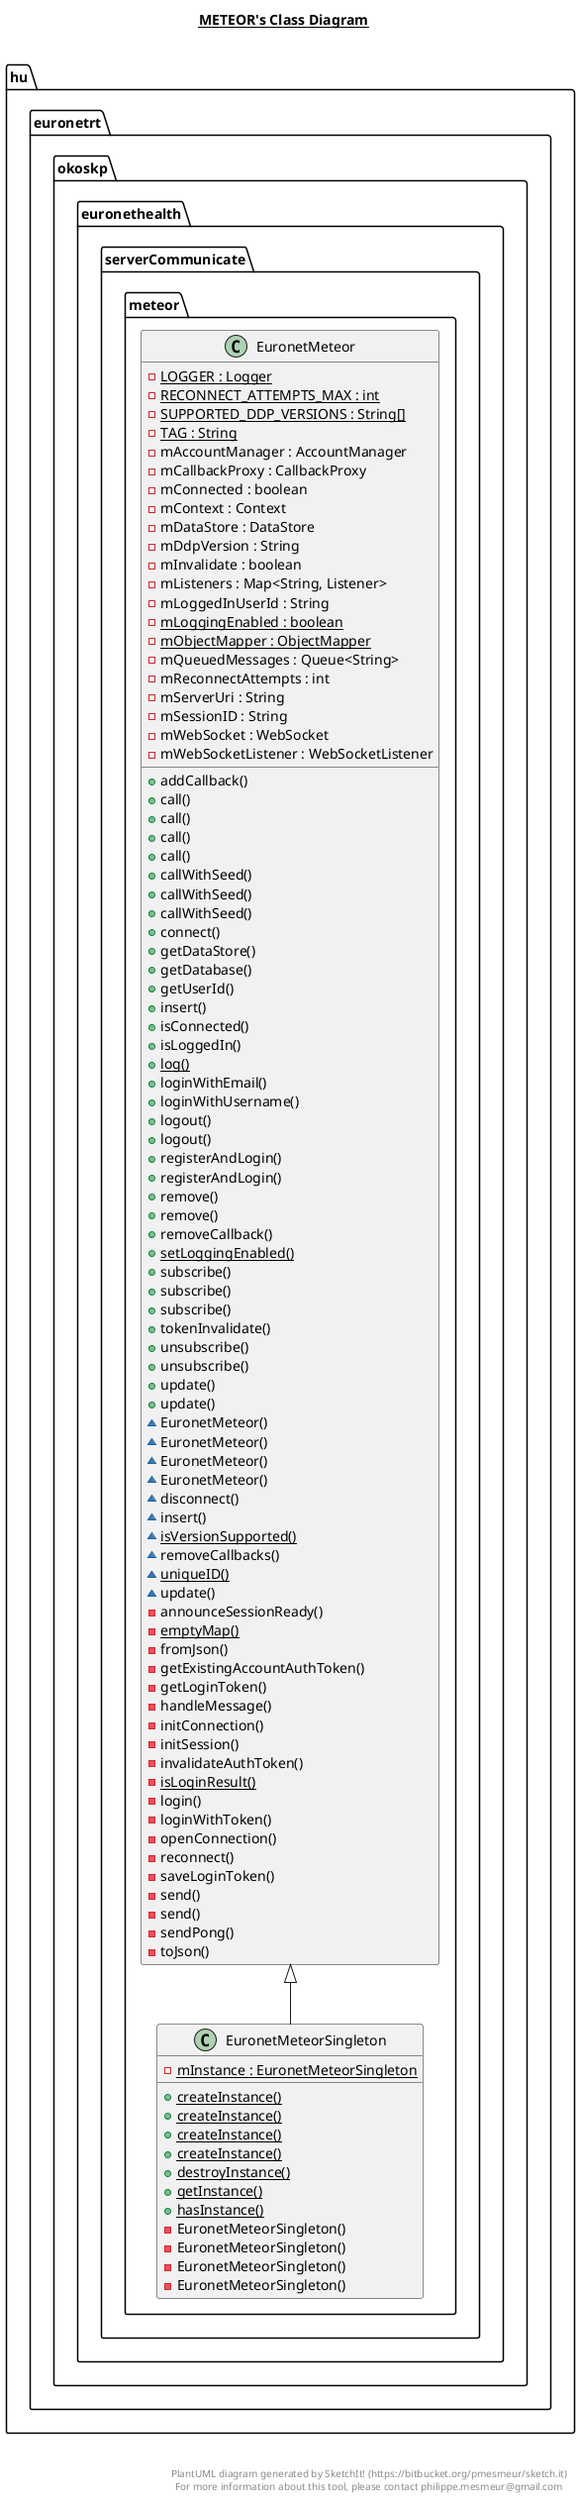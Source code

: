@startuml

title __METEOR's Class Diagram__\n

  namespace hu.euronetrt.okoskp.euronethealth.serverCommunicate.meteor {
    class hu.euronetrt.okoskp.euronethealth.serverCommunicate.meteor.EuronetMeteor {
        {static} - LOGGER : Logger
        {static} - RECONNECT_ATTEMPTS_MAX : int
        {static} - SUPPORTED_DDP_VERSIONS : String[]
        {static} - TAG : String
        - mAccountManager : AccountManager
        - mCallbackProxy : CallbackProxy
        - mConnected : boolean
        - mContext : Context
        - mDataStore : DataStore
        - mDdpVersion : String
        - mInvalidate : boolean
        - mListeners : Map<String, Listener>
        - mLoggedInUserId : String
        {static} - mLoggingEnabled : boolean
        {static} - mObjectMapper : ObjectMapper
        - mQueuedMessages : Queue<String>
        - mReconnectAttempts : int
        - mServerUri : String
        - mSessionID : String
        - mWebSocket : WebSocket
        - mWebSocketListener : WebSocketListener
        + addCallback()
        + call()
        + call()
        + call()
        + call()
        + callWithSeed()
        + callWithSeed()
        + callWithSeed()
        + connect()
        + getDataStore()
        + getDatabase()
        + getUserId()
        + insert()
        + isConnected()
        + isLoggedIn()
        {static} + log()
        + loginWithEmail()
        + loginWithUsername()
        + logout()
        + logout()
        + registerAndLogin()
        + registerAndLogin()
        + remove()
        + remove()
        + removeCallback()
        {static} + setLoggingEnabled()
        + subscribe()
        + subscribe()
        + subscribe()
        + tokenInvalidate()
        + unsubscribe()
        + unsubscribe()
        + update()
        + update()
        ~ EuronetMeteor()
        ~ EuronetMeteor()
        ~ EuronetMeteor()
        ~ EuronetMeteor()
        ~ disconnect()
        ~ insert()
        {static} ~ isVersionSupported()
        ~ removeCallbacks()
        {static} ~ uniqueID()
        ~ update()
        - announceSessionReady()
        {static} - emptyMap()
        - fromJson()
        - getExistingAccountAuthToken()
        - getLoginToken()
        - handleMessage()
        - initConnection()
        - initSession()
        - invalidateAuthToken()
        {static} - isLoginResult()
        - login()
        - loginWithToken()
        - openConnection()
        - reconnect()
        - saveLoginToken()
        - send()
        - send()
        - sendPong()
        - toJson()
    }
  }
  

  namespace hu.euronetrt.okoskp.euronethealth.serverCommunicate.meteor {
    class hu.euronetrt.okoskp.euronethealth.serverCommunicate.meteor.EuronetMeteorSingleton {
        {static} - mInstance : EuronetMeteorSingleton
        {static} + createInstance()
        {static} + createInstance()
        {static} + createInstance()
        {static} + createInstance()
        {static} + destroyInstance()
        {static} + getInstance()
        {static} + hasInstance()
        - EuronetMeteorSingleton()
        - EuronetMeteorSingleton()
        - EuronetMeteorSingleton()
        - EuronetMeteorSingleton()
    }
  }
  

  hu.euronetrt.okoskp.euronethealth.serverCommunicate.meteor.EuronetMeteorSingleton -up-|> hu.euronetrt.okoskp.euronethealth.serverCommunicate.meteor.EuronetMeteor


right footer


PlantUML diagram generated by SketchIt! (https://bitbucket.org/pmesmeur/sketch.it)
For more information about this tool, please contact philippe.mesmeur@gmail.com
endfooter

@enduml
